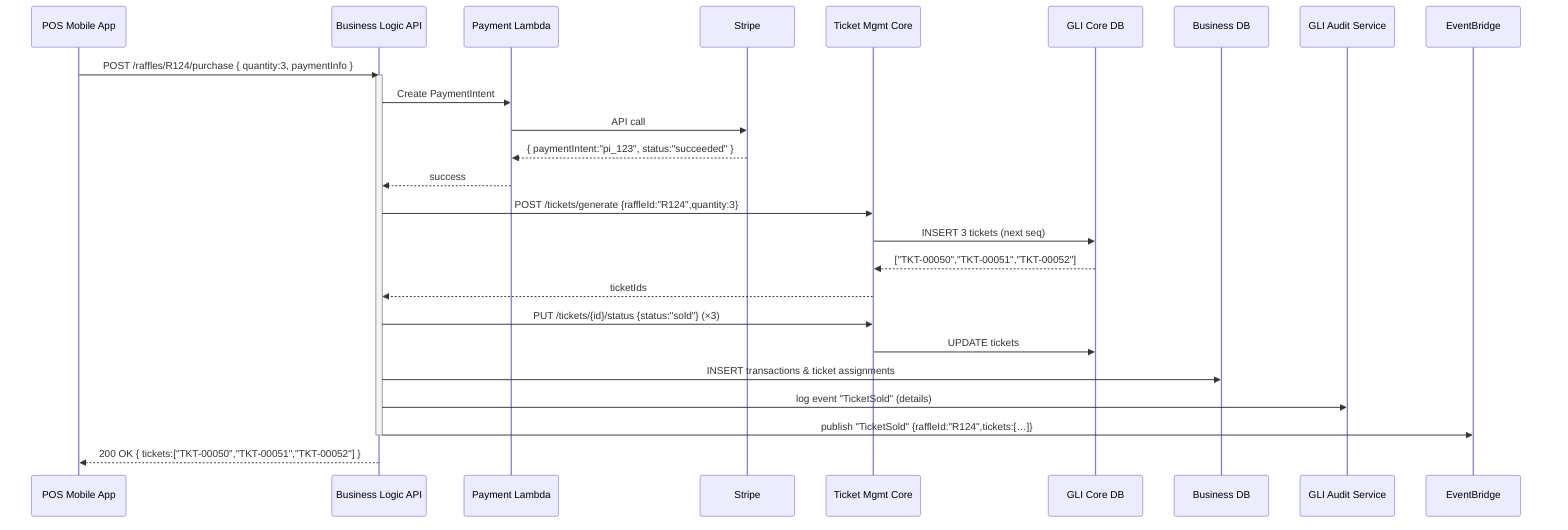 sequenceDiagram
    participant POS as POS Mobile App
    participant BizAPI as Business Logic API
    participant Payment as Payment Lambda
    participant Stripe as Stripe
    participant TicketCore as Ticket Mgmt Core
    participant GLICoreDB as GLI Core DB
    participant BusinessDB as Business DB
    participant Audit as GLI Audit Service
    participant EventBus as EventBridge

    POS->>BizAPI: POST /raffles/R124/purchase { quantity:3, paymentInfo }  
    activate BizAPI
    BizAPI->>Payment: Create PaymentIntent  
    Payment->>Stripe: API call  
    Stripe-->>Payment: { paymentIntent:"pi_123", status:"succeeded" }  
    Payment-->>BizAPI: success  
    BizAPI->>TicketCore: POST /tickets/generate {raffleId:"R124",quantity:3}  
    TicketCore->>GLICoreDB: INSERT 3 tickets (next seq)  
    GLICoreDB-->>TicketCore: ["TKT-00050","TKT-00051","TKT-00052"]  
    TicketCore-->>BizAPI: ticketIds  
    BizAPI->>TicketCore: PUT /tickets/{id}/status {status:"sold"} (×3)  
    TicketCore->>GLICoreDB: UPDATE tickets  
    BizAPI->>BusinessDB: INSERT transactions & ticket assignments  
    BizAPI->>Audit: log event "TicketSold" (details)  
    BizAPI->>EventBus: publish "TicketSold" {raffleId:"R124",tickets:[…]}  
    deactivate BizAPI
    BizAPI-->>POS: 200 OK { tickets:["TKT-00050","TKT-00051","TKT-00052"] }